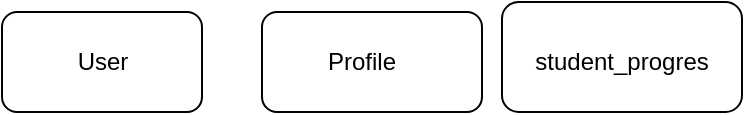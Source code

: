 <mxfile version="21.7.4" type="github">
  <diagram name="Page-1" id="5i9BgO_tMaiidFO3S5mh">
    <mxGraphModel dx="1434" dy="750" grid="1" gridSize="10" guides="1" tooltips="1" connect="1" arrows="1" fold="1" page="1" pageScale="1" pageWidth="850" pageHeight="1100" math="0" shadow="0">
      <root>
        <mxCell id="0" />
        <mxCell id="1" parent="0" />
        <mxCell id="-UpllnAzg_jMRG1EBhzj-1" value="Text" style="text;html=1;strokeColor=none;fillColor=none;align=center;verticalAlign=middle;whiteSpace=wrap;rounded=0;" vertex="1" parent="1">
          <mxGeometry x="50" y="75" width="60" height="30" as="geometry" />
        </mxCell>
        <mxCell id="-UpllnAzg_jMRG1EBhzj-3" value="" style="rounded=1;whiteSpace=wrap;html=1;" vertex="1" parent="1">
          <mxGeometry x="20" y="60" width="100" height="50" as="geometry" />
        </mxCell>
        <mxCell id="-UpllnAzg_jMRG1EBhzj-4" value="User" style="text;html=1;align=center;verticalAlign=middle;resizable=0;points=[];autosize=1;strokeColor=none;fillColor=none;" vertex="1" parent="1">
          <mxGeometry x="45" y="70" width="50" height="30" as="geometry" />
        </mxCell>
        <mxCell id="-UpllnAzg_jMRG1EBhzj-5" value="" style="rounded=1;whiteSpace=wrap;html=1;" vertex="1" parent="1">
          <mxGeometry x="150" y="60" width="110" height="50" as="geometry" />
        </mxCell>
        <mxCell id="-UpllnAzg_jMRG1EBhzj-6" value="Profile" style="text;strokeColor=none;align=center;fillColor=none;html=1;verticalAlign=middle;whiteSpace=wrap;rounded=0;" vertex="1" parent="1">
          <mxGeometry x="170" y="70" width="60" height="30" as="geometry" />
        </mxCell>
        <mxCell id="-UpllnAzg_jMRG1EBhzj-7" value="" style="rounded=1;whiteSpace=wrap;html=1;" vertex="1" parent="1">
          <mxGeometry x="270" y="55" width="120" height="55" as="geometry" />
        </mxCell>
        <mxCell id="-UpllnAzg_jMRG1EBhzj-8" value="student_progres" style="text;strokeColor=none;align=center;fillColor=none;html=1;verticalAlign=middle;whiteSpace=wrap;rounded=0;" vertex="1" parent="1">
          <mxGeometry x="300" y="70" width="60" height="30" as="geometry" />
        </mxCell>
      </root>
    </mxGraphModel>
  </diagram>
</mxfile>
